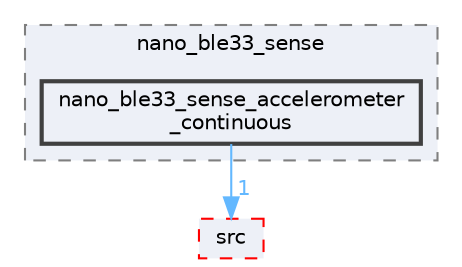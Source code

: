 digraph "Face_Access_inferencing/examples/nano_ble33_sense/nano_ble33_sense_accelerometer_continuous"
{
 // LATEX_PDF_SIZE
  bgcolor="transparent";
  edge [fontname=Helvetica,fontsize=10,labelfontname=Helvetica,labelfontsize=10];
  node [fontname=Helvetica,fontsize=10,shape=box,height=0.2,width=0.4];
  compound=true
  subgraph clusterdir_f83dbca78236457e510378740de19586 {
    graph [ bgcolor="#edf0f7", pencolor="grey50", label="nano_ble33_sense", fontname=Helvetica,fontsize=10 style="filled,dashed", URL="dir_f83dbca78236457e510378740de19586.html",tooltip=""]
  dir_adec99ac24ff23ce89806408edbef995 [label="nano_ble33_sense_accelerometer\l_continuous", fillcolor="#edf0f7", color="grey25", style="filled,bold", URL="dir_adec99ac24ff23ce89806408edbef995.html",tooltip=""];
  }
  dir_a10e16a828caf535b3ccf4484f92e610 [label="src", fillcolor="#edf0f7", color="red", style="filled,dashed", URL="dir_a10e16a828caf535b3ccf4484f92e610.html",tooltip=""];
  dir_adec99ac24ff23ce89806408edbef995->dir_a10e16a828caf535b3ccf4484f92e610 [headlabel="1", labeldistance=1.5 headhref="dir_000201_000302.html" href="dir_000201_000302.html" color="steelblue1" fontcolor="steelblue1"];
}
